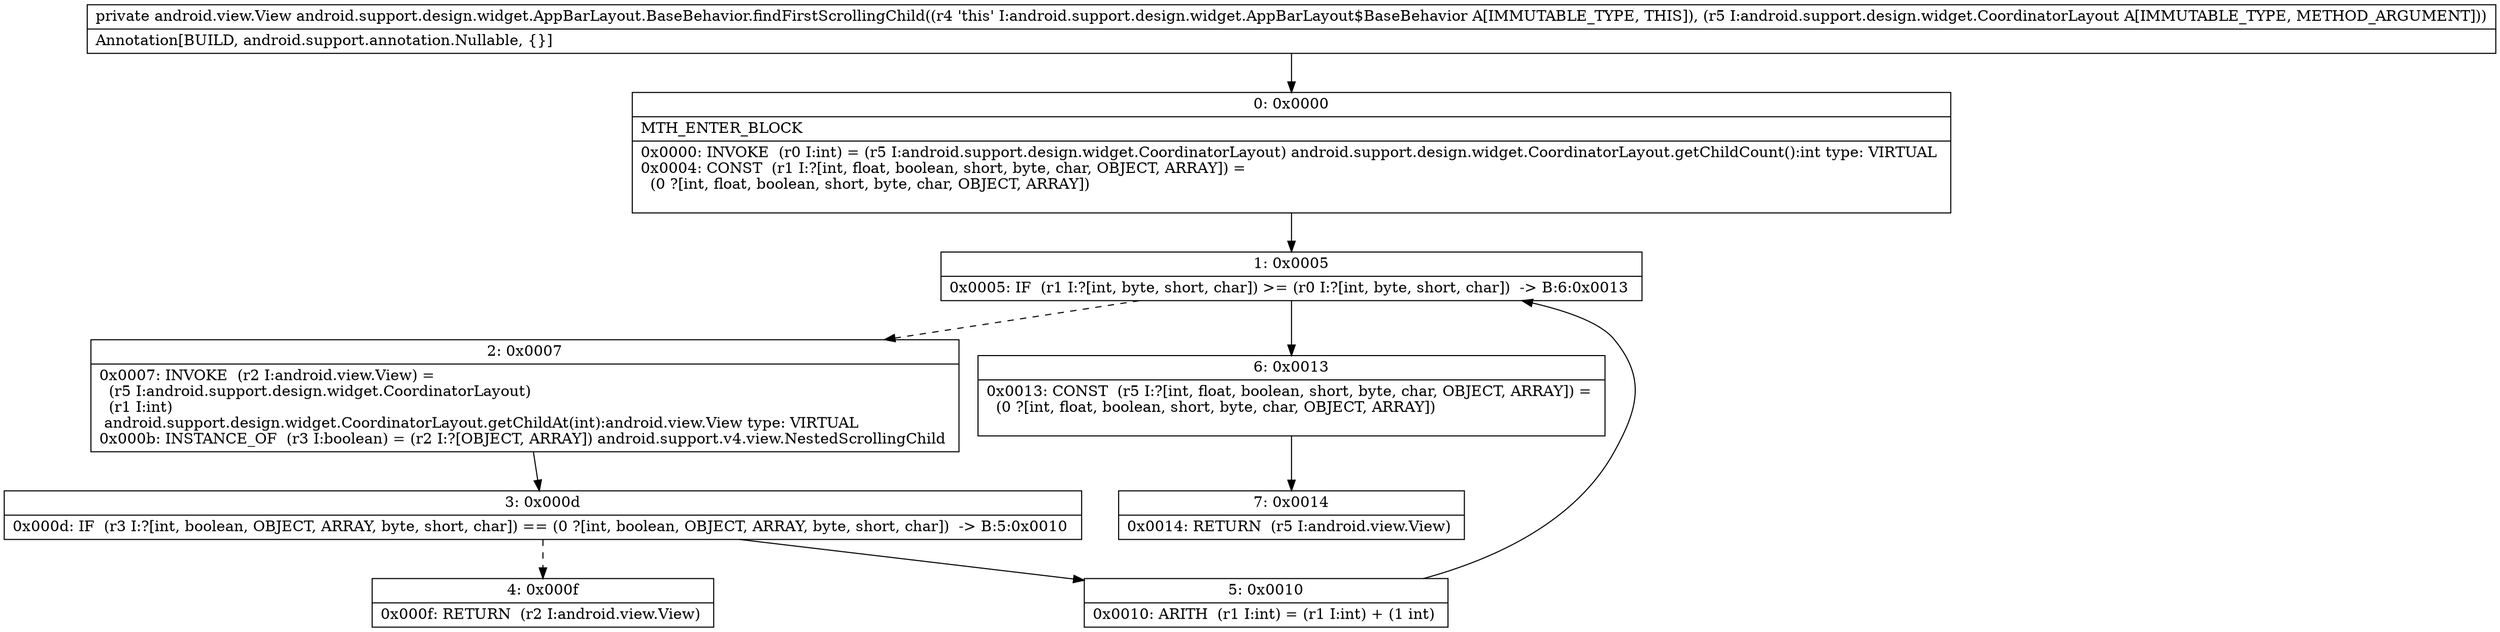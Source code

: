 digraph "CFG forandroid.support.design.widget.AppBarLayout.BaseBehavior.findFirstScrollingChild(Landroid\/support\/design\/widget\/CoordinatorLayout;)Landroid\/view\/View;" {
Node_0 [shape=record,label="{0\:\ 0x0000|MTH_ENTER_BLOCK\l|0x0000: INVOKE  (r0 I:int) = (r5 I:android.support.design.widget.CoordinatorLayout) android.support.design.widget.CoordinatorLayout.getChildCount():int type: VIRTUAL \l0x0004: CONST  (r1 I:?[int, float, boolean, short, byte, char, OBJECT, ARRAY]) = \l  (0 ?[int, float, boolean, short, byte, char, OBJECT, ARRAY])\l \l}"];
Node_1 [shape=record,label="{1\:\ 0x0005|0x0005: IF  (r1 I:?[int, byte, short, char]) \>= (r0 I:?[int, byte, short, char])  \-\> B:6:0x0013 \l}"];
Node_2 [shape=record,label="{2\:\ 0x0007|0x0007: INVOKE  (r2 I:android.view.View) = \l  (r5 I:android.support.design.widget.CoordinatorLayout)\l  (r1 I:int)\l android.support.design.widget.CoordinatorLayout.getChildAt(int):android.view.View type: VIRTUAL \l0x000b: INSTANCE_OF  (r3 I:boolean) = (r2 I:?[OBJECT, ARRAY]) android.support.v4.view.NestedScrollingChild \l}"];
Node_3 [shape=record,label="{3\:\ 0x000d|0x000d: IF  (r3 I:?[int, boolean, OBJECT, ARRAY, byte, short, char]) == (0 ?[int, boolean, OBJECT, ARRAY, byte, short, char])  \-\> B:5:0x0010 \l}"];
Node_4 [shape=record,label="{4\:\ 0x000f|0x000f: RETURN  (r2 I:android.view.View) \l}"];
Node_5 [shape=record,label="{5\:\ 0x0010|0x0010: ARITH  (r1 I:int) = (r1 I:int) + (1 int) \l}"];
Node_6 [shape=record,label="{6\:\ 0x0013|0x0013: CONST  (r5 I:?[int, float, boolean, short, byte, char, OBJECT, ARRAY]) = \l  (0 ?[int, float, boolean, short, byte, char, OBJECT, ARRAY])\l \l}"];
Node_7 [shape=record,label="{7\:\ 0x0014|0x0014: RETURN  (r5 I:android.view.View) \l}"];
MethodNode[shape=record,label="{private android.view.View android.support.design.widget.AppBarLayout.BaseBehavior.findFirstScrollingChild((r4 'this' I:android.support.design.widget.AppBarLayout$BaseBehavior A[IMMUTABLE_TYPE, THIS]), (r5 I:android.support.design.widget.CoordinatorLayout A[IMMUTABLE_TYPE, METHOD_ARGUMENT]))  | Annotation[BUILD, android.support.annotation.Nullable, \{\}]\l}"];
MethodNode -> Node_0;
Node_0 -> Node_1;
Node_1 -> Node_2[style=dashed];
Node_1 -> Node_6;
Node_2 -> Node_3;
Node_3 -> Node_4[style=dashed];
Node_3 -> Node_5;
Node_5 -> Node_1;
Node_6 -> Node_7;
}

